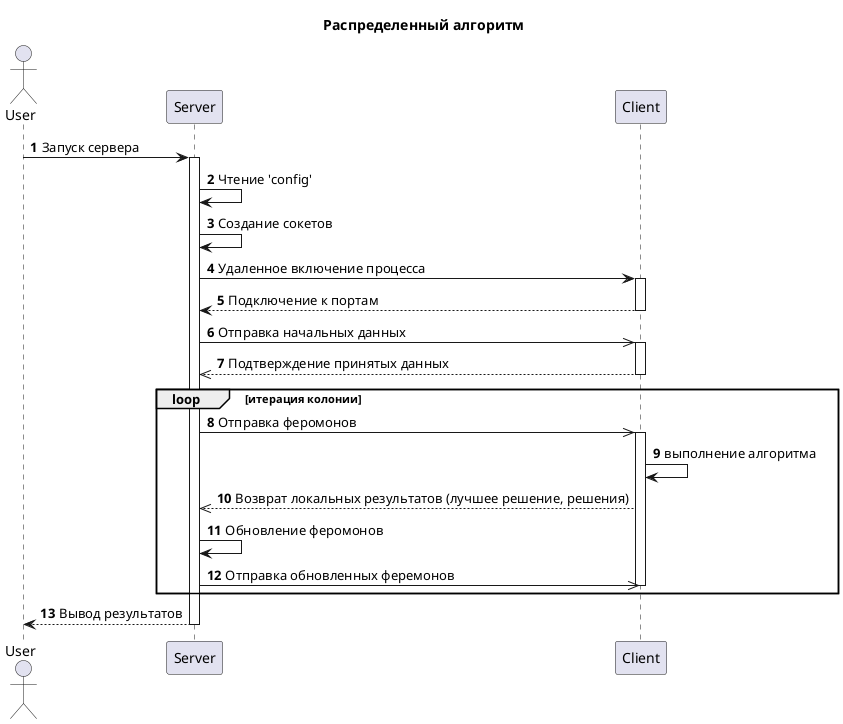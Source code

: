  @startuml ElDoc

autonumber
title Распределенный алгоритм
actor User
participant Server
participant Client

User -> Server : Запуск сервера
activate Server
Server -> Server : Чтение 'сonfig'
Server -> Server : Создание сокетов
Server -> Client : Удаленное включение процесса
activate Client

Client --> Server : Подключение к портам
deactivate Client

Server ->> Client: Отправка начальных данных
activate Client

Client -->> Server: Подтверждение принятых данных
deactivate Client


loop итерация колонии
Server ->> Client: Отправка феромонов
activate Client
Client -> Client: выполнение алгоритма
Client -->> Server: Возврат локальных результатов (лучшее решение, решения)
Server -> Server: Обновление феромонов
Server ->> Client: Отправка обновленных феремонов
deactivate Client
end

Server --> User : Вывод результатов
deactivate Server
@enduml
